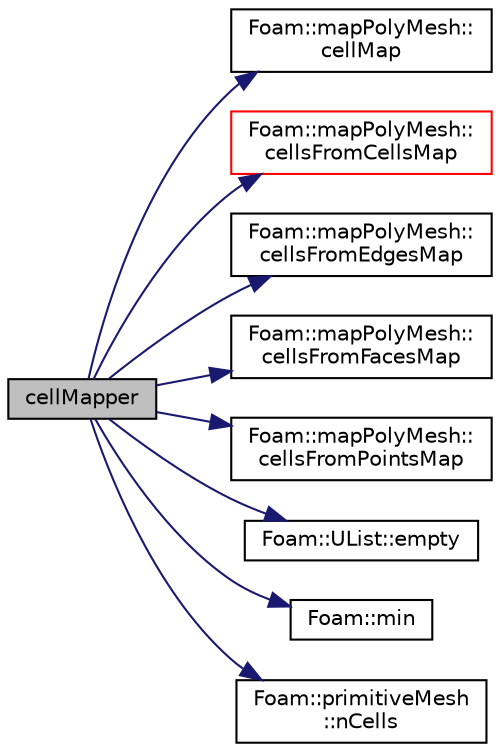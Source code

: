 digraph "cellMapper"
{
  bgcolor="transparent";
  edge [fontname="Helvetica",fontsize="10",labelfontname="Helvetica",labelfontsize="10"];
  node [fontname="Helvetica",fontsize="10",shape=record];
  rankdir="LR";
  Node0 [label="cellMapper",height=0.2,width=0.4,color="black", fillcolor="grey75", style="filled", fontcolor="black"];
  Node0 -> Node1 [color="midnightblue",fontsize="10",style="solid",fontname="Helvetica"];
  Node1 [label="Foam::mapPolyMesh::\lcellMap",height=0.2,width=0.4,color="black",URL="$a28541.html#a4209f47fe506af0959ae50b019562b17",tooltip="Old cell map. "];
  Node0 -> Node2 [color="midnightblue",fontsize="10",style="solid",fontname="Helvetica"];
  Node2 [label="Foam::mapPolyMesh::\lcellsFromCellsMap",height=0.2,width=0.4,color="red",URL="$a28541.html#ad6d026ca871422c42cc8f02942c45d87",tooltip="Cells originating from cells. "];
  Node0 -> Node51 [color="midnightblue",fontsize="10",style="solid",fontname="Helvetica"];
  Node51 [label="Foam::mapPolyMesh::\lcellsFromEdgesMap",height=0.2,width=0.4,color="black",URL="$a28541.html#a22f6bd4c1bbf65c237e7fafdaf7793f1",tooltip="Cells inflated from edges. "];
  Node0 -> Node52 [color="midnightblue",fontsize="10",style="solid",fontname="Helvetica"];
  Node52 [label="Foam::mapPolyMesh::\lcellsFromFacesMap",height=0.2,width=0.4,color="black",URL="$a28541.html#ae64de49a6bc451c144401104e0ca3f96",tooltip="Cells inflated from faces. "];
  Node0 -> Node53 [color="midnightblue",fontsize="10",style="solid",fontname="Helvetica"];
  Node53 [label="Foam::mapPolyMesh::\lcellsFromPointsMap",height=0.2,width=0.4,color="black",URL="$a28541.html#a300777851c68e8b20ec5bf86dcafdcaa",tooltip="Cells inflated from points. "];
  Node0 -> Node54 [color="midnightblue",fontsize="10",style="solid",fontname="Helvetica"];
  Node54 [label="Foam::UList::empty",height=0.2,width=0.4,color="black",URL="$a26837.html#a644718bb2fb240de962dc3c9a1fdf0dc",tooltip="Return true if the UList is empty (ie, size() is zero) "];
  Node0 -> Node55 [color="midnightblue",fontsize="10",style="solid",fontname="Helvetica"];
  Node55 [label="Foam::min",height=0.2,width=0.4,color="black",URL="$a21851.html#a253e112ad2d56d96230ff39ea7f442dc"];
  Node0 -> Node56 [color="midnightblue",fontsize="10",style="solid",fontname="Helvetica"];
  Node56 [label="Foam::primitiveMesh\l::nCells",height=0.2,width=0.4,color="black",URL="$a28685.html#a13b94bdb0926552bf78ad5210a73a3d5"];
}

